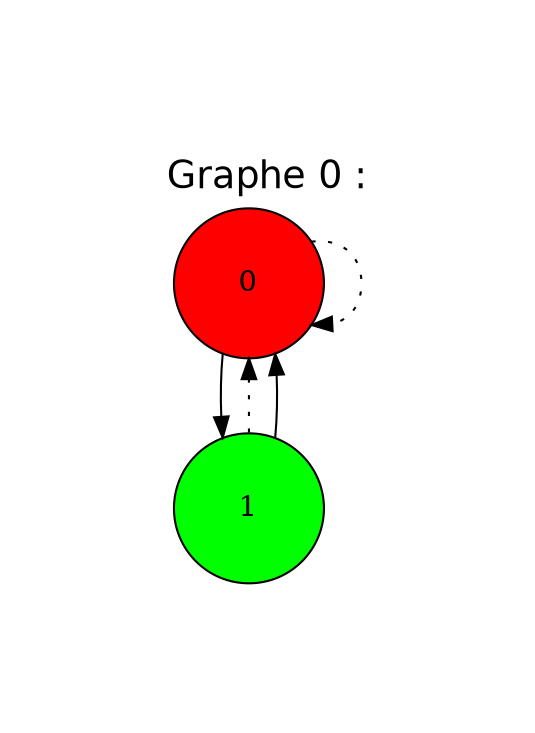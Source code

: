 digraph graph0 {
center=true;
pad=1;
graph [label="Graphe 0 :\n", labelloc=t; labeljust=center, fontname=Helvetica, fontsize=18];
node [color=black, shape="ellipse", style="filled", width=1, height=1, fillcolor=red] 0;
node [color=black, shape="ellipse", style="filled", width=1, height=1, fillcolor=green] 1;
0 -> 0[style=dotted];
0 -> 1;
1 -> 0[style=dotted];
1 -> 0;
}

digraph graph2 {
center=true;
pad=1;
graph [label="Graphe 2 :\n", labelloc=t; labeljust=center, fontname=Helvetica, fontsize=18];
node [color=black, shape="ellipse", style="filled", width=1, height=1, fillcolor=green] 0;
node [color=black, shape="ellipse", style="filled", width=1, height=1, fillcolor=red] 1;
1 -> 1[style=dotted];
0 -> 1[style=dotted];
0 -> 1;
1 -> 0;
}

